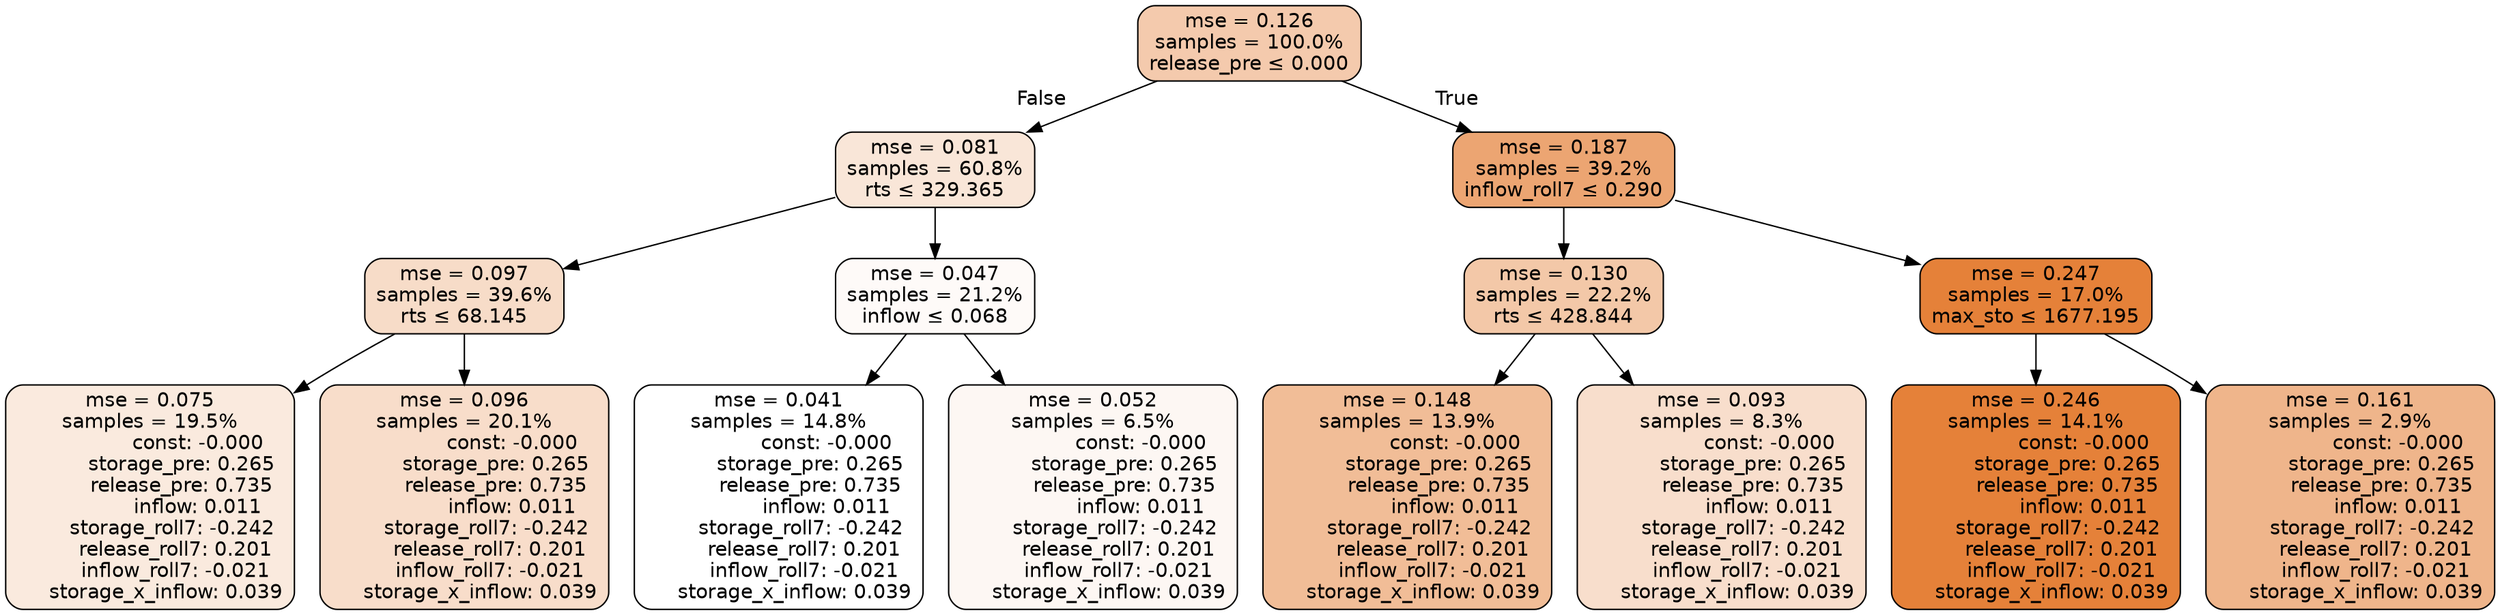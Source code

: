 digraph tree {
node [shape=rectangle, style="filled, rounded", color="black", fontname=helvetica] ;
edge [fontname=helvetica] ;
	"0" [label="mse = 0.126
samples = 100.0%
release_pre &le; 0.000", fillcolor="#f4caad"]
	"1" [label="mse = 0.081
samples = 60.8%
rts &le; 329.365", fillcolor="#f9e6d8"]
	"2" [label="mse = 0.097
samples = 39.6%
rts &le; 68.145", fillcolor="#f7dcc8"]
	"3" [label="mse = 0.075
samples = 19.5%
               const: -0.000
          storage_pre: 0.265
          release_pre: 0.735
               inflow: 0.011
       storage_roll7: -0.242
        release_roll7: 0.201
        inflow_roll7: -0.021
     storage_x_inflow: 0.039", fillcolor="#faeade"]
	"4" [label="mse = 0.096
samples = 20.1%
               const: -0.000
          storage_pre: 0.265
          release_pre: 0.735
               inflow: 0.011
       storage_roll7: -0.242
        release_roll7: 0.201
        inflow_roll7: -0.021
     storage_x_inflow: 0.039", fillcolor="#f8ddca"]
	"5" [label="mse = 0.047
samples = 21.2%
inflow &le; 0.068", fillcolor="#fefaf8"]
	"6" [label="mse = 0.041
samples = 14.8%
               const: -0.000
          storage_pre: 0.265
          release_pre: 0.735
               inflow: 0.011
       storage_roll7: -0.242
        release_roll7: 0.201
        inflow_roll7: -0.021
     storage_x_inflow: 0.039", fillcolor="#ffffff"]
	"7" [label="mse = 0.052
samples = 6.5%
               const: -0.000
          storage_pre: 0.265
          release_pre: 0.735
               inflow: 0.011
       storage_roll7: -0.242
        release_roll7: 0.201
        inflow_roll7: -0.021
     storage_x_inflow: 0.039", fillcolor="#fdf7f3"]
	"8" [label="mse = 0.187
samples = 39.2%
inflow_roll7 &le; 0.290", fillcolor="#eca572"]
	"9" [label="mse = 0.130
samples = 22.2%
rts &le; 428.844", fillcolor="#f3c8a8"]
	"10" [label="mse = 0.148
samples = 13.9%
               const: -0.000
          storage_pre: 0.265
          release_pre: 0.735
               inflow: 0.011
       storage_roll7: -0.242
        release_roll7: 0.201
        inflow_roll7: -0.021
     storage_x_inflow: 0.039", fillcolor="#f1bd97"]
	"11" [label="mse = 0.093
samples = 8.3%
               const: -0.000
          storage_pre: 0.265
          release_pre: 0.735
               inflow: 0.011
       storage_roll7: -0.242
        release_roll7: 0.201
        inflow_roll7: -0.021
     storage_x_inflow: 0.039", fillcolor="#f8decc"]
	"12" [label="mse = 0.247
samples = 17.0%
max_sto &le; 1677.195", fillcolor="#e58139"]
	"13" [label="mse = 0.246
samples = 14.1%
               const: -0.000
          storage_pre: 0.265
          release_pre: 0.735
               inflow: 0.011
       storage_roll7: -0.242
        release_roll7: 0.201
        inflow_roll7: -0.021
     storage_x_inflow: 0.039", fillcolor="#e58139"]
	"14" [label="mse = 0.161
samples = 2.9%
               const: -0.000
          storage_pre: 0.265
          release_pre: 0.735
               inflow: 0.011
       storage_roll7: -0.242
        release_roll7: 0.201
        inflow_roll7: -0.021
     storage_x_inflow: 0.039", fillcolor="#efb58b"]

	"0" -> "1" [labeldistance=2.5, labelangle=45, headlabel="False"]
	"1" -> "2"
	"2" -> "3"
	"2" -> "4"
	"1" -> "5"
	"5" -> "6"
	"5" -> "7"
	"0" -> "8" [labeldistance=2.5, labelangle=-45, headlabel="True"]
	"8" -> "9"
	"9" -> "10"
	"9" -> "11"
	"8" -> "12"
	"12" -> "13"
	"12" -> "14"
}